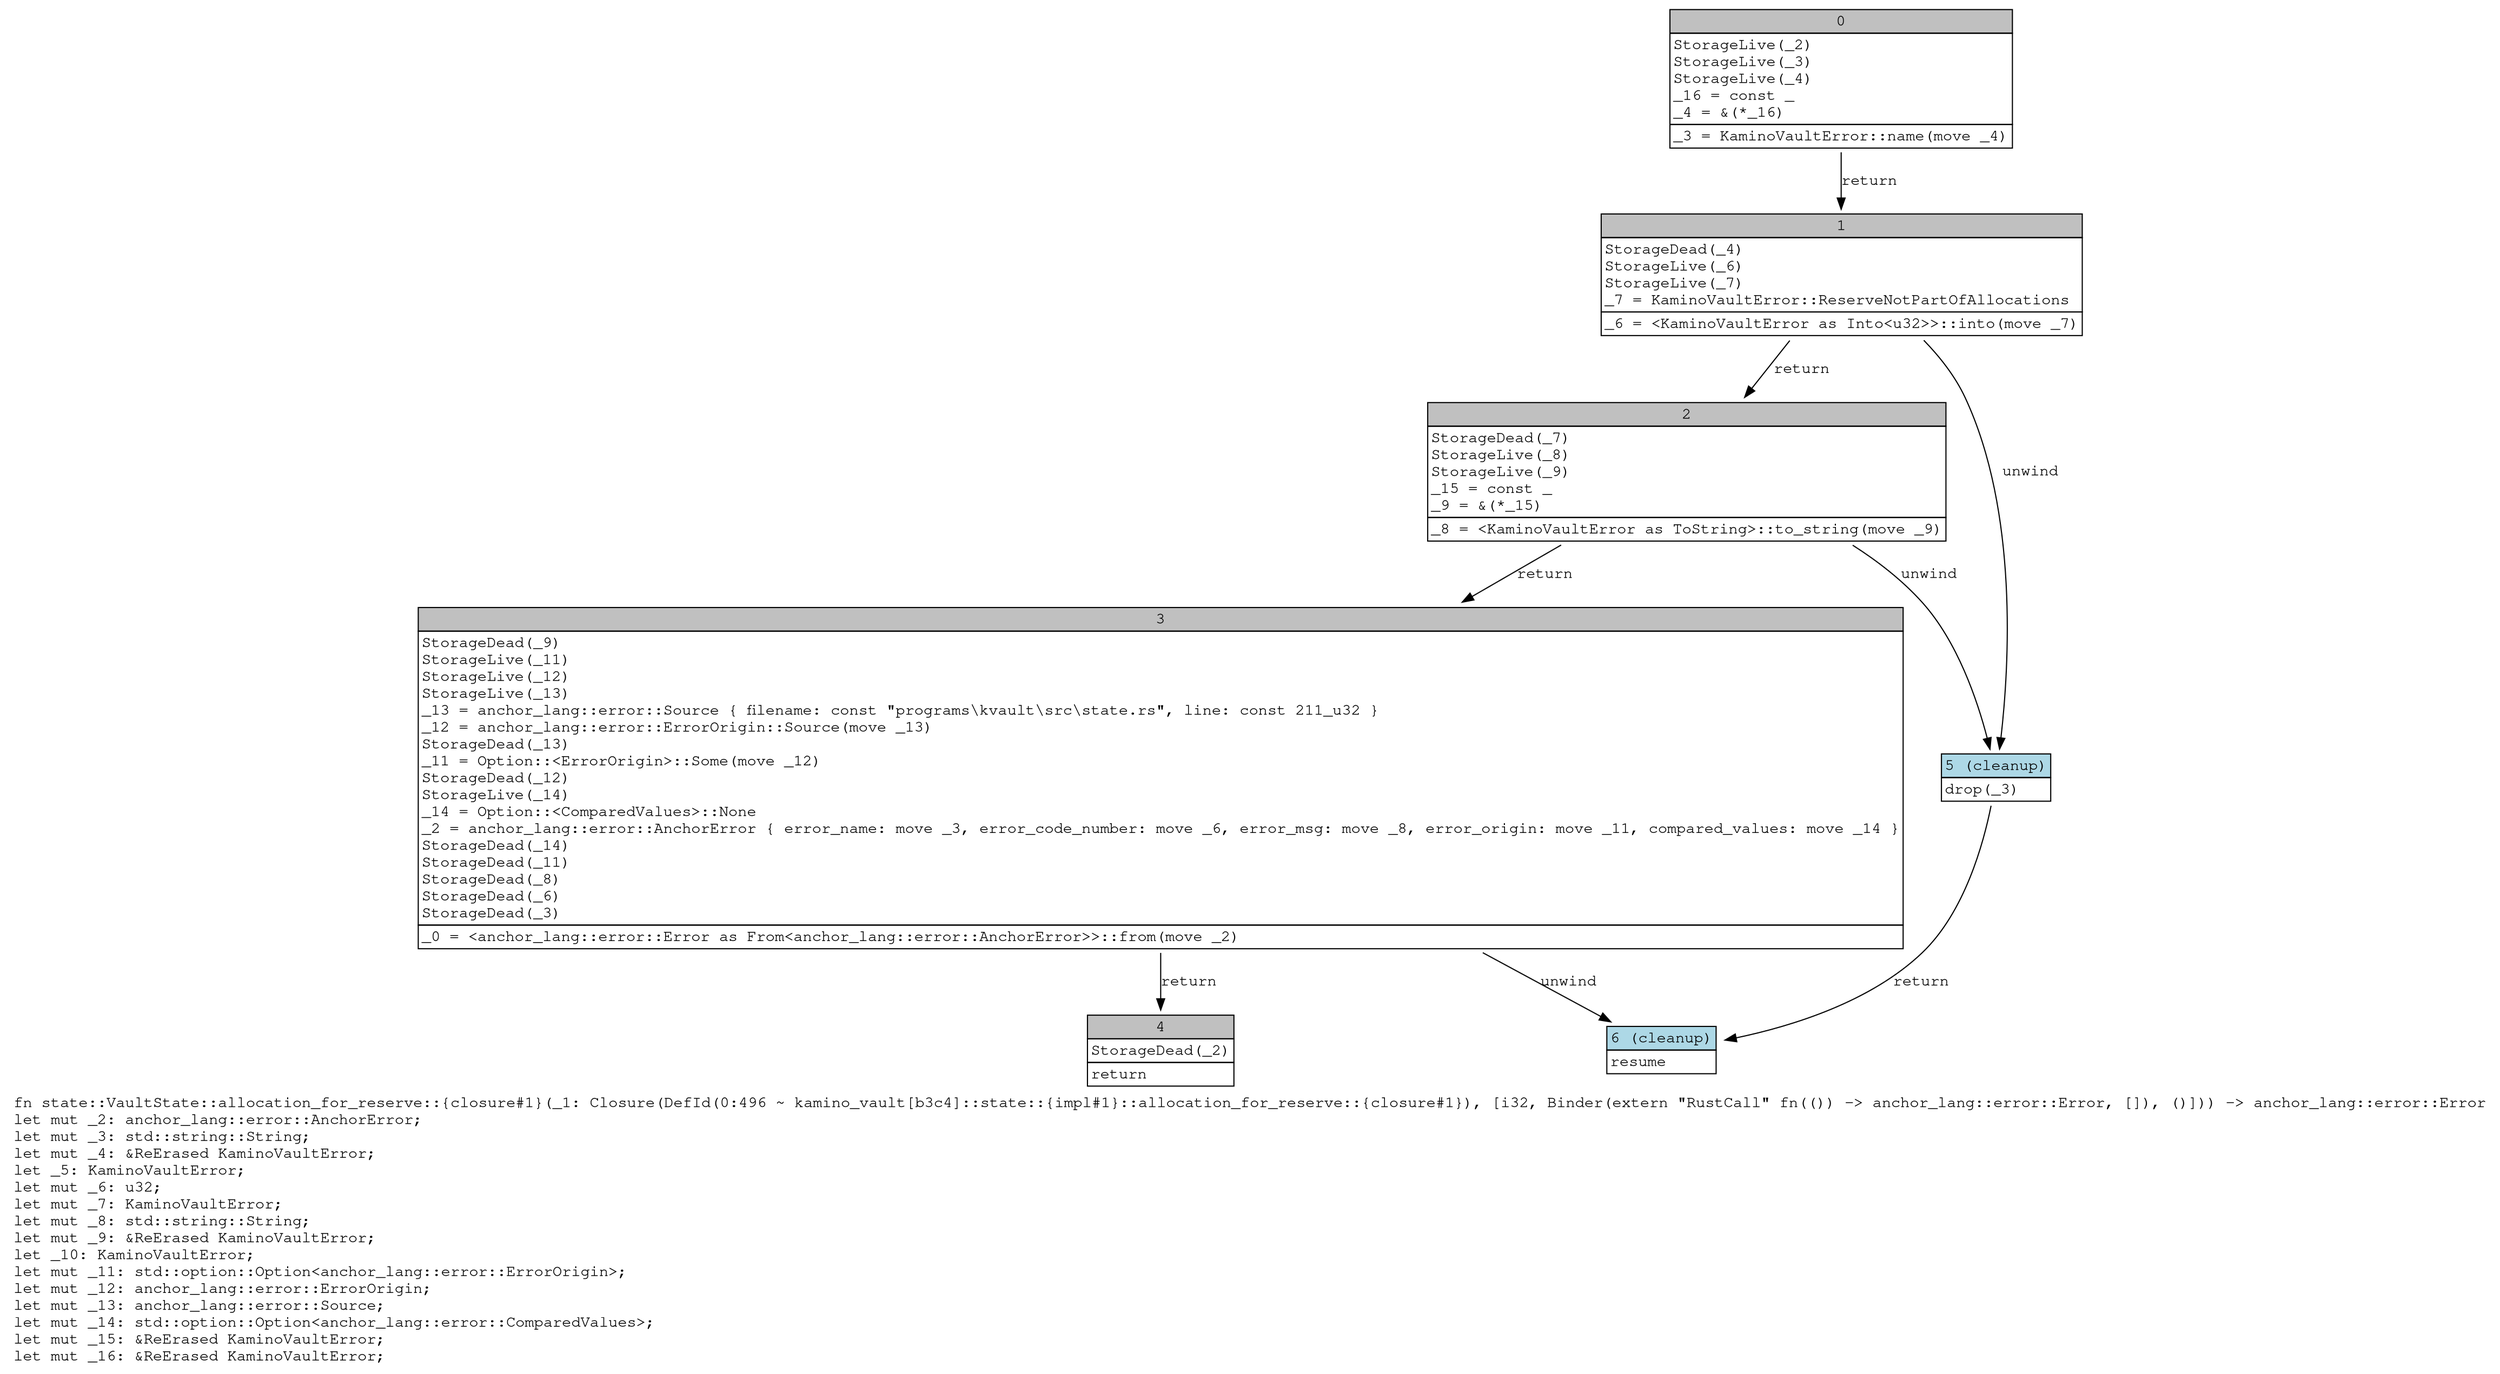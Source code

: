digraph Mir_0_496 {
    graph [fontname="Courier, monospace"];
    node [fontname="Courier, monospace"];
    edge [fontname="Courier, monospace"];
    label=<fn state::VaultState::allocation_for_reserve::{closure#1}(_1: Closure(DefId(0:496 ~ kamino_vault[b3c4]::state::{impl#1}::allocation_for_reserve::{closure#1}), [i32, Binder(extern &quot;RustCall&quot; fn(()) -&gt; anchor_lang::error::Error, []), ()])) -&gt; anchor_lang::error::Error<br align="left"/>let mut _2: anchor_lang::error::AnchorError;<br align="left"/>let mut _3: std::string::String;<br align="left"/>let mut _4: &amp;ReErased KaminoVaultError;<br align="left"/>let _5: KaminoVaultError;<br align="left"/>let mut _6: u32;<br align="left"/>let mut _7: KaminoVaultError;<br align="left"/>let mut _8: std::string::String;<br align="left"/>let mut _9: &amp;ReErased KaminoVaultError;<br align="left"/>let _10: KaminoVaultError;<br align="left"/>let mut _11: std::option::Option&lt;anchor_lang::error::ErrorOrigin&gt;;<br align="left"/>let mut _12: anchor_lang::error::ErrorOrigin;<br align="left"/>let mut _13: anchor_lang::error::Source;<br align="left"/>let mut _14: std::option::Option&lt;anchor_lang::error::ComparedValues&gt;;<br align="left"/>let mut _15: &amp;ReErased KaminoVaultError;<br align="left"/>let mut _16: &amp;ReErased KaminoVaultError;<br align="left"/>>;
    bb0__0_496 [shape="none", label=<<table border="0" cellborder="1" cellspacing="0"><tr><td bgcolor="gray" align="center" colspan="1">0</td></tr><tr><td align="left" balign="left">StorageLive(_2)<br/>StorageLive(_3)<br/>StorageLive(_4)<br/>_16 = const _<br/>_4 = &amp;(*_16)<br/></td></tr><tr><td align="left">_3 = KaminoVaultError::name(move _4)</td></tr></table>>];
    bb1__0_496 [shape="none", label=<<table border="0" cellborder="1" cellspacing="0"><tr><td bgcolor="gray" align="center" colspan="1">1</td></tr><tr><td align="left" balign="left">StorageDead(_4)<br/>StorageLive(_6)<br/>StorageLive(_7)<br/>_7 = KaminoVaultError::ReserveNotPartOfAllocations<br/></td></tr><tr><td align="left">_6 = &lt;KaminoVaultError as Into&lt;u32&gt;&gt;::into(move _7)</td></tr></table>>];
    bb2__0_496 [shape="none", label=<<table border="0" cellborder="1" cellspacing="0"><tr><td bgcolor="gray" align="center" colspan="1">2</td></tr><tr><td align="left" balign="left">StorageDead(_7)<br/>StorageLive(_8)<br/>StorageLive(_9)<br/>_15 = const _<br/>_9 = &amp;(*_15)<br/></td></tr><tr><td align="left">_8 = &lt;KaminoVaultError as ToString&gt;::to_string(move _9)</td></tr></table>>];
    bb3__0_496 [shape="none", label=<<table border="0" cellborder="1" cellspacing="0"><tr><td bgcolor="gray" align="center" colspan="1">3</td></tr><tr><td align="left" balign="left">StorageDead(_9)<br/>StorageLive(_11)<br/>StorageLive(_12)<br/>StorageLive(_13)<br/>_13 = anchor_lang::error::Source { filename: const &quot;programs\\kvault\\src\\state.rs&quot;, line: const 211_u32 }<br/>_12 = anchor_lang::error::ErrorOrigin::Source(move _13)<br/>StorageDead(_13)<br/>_11 = Option::&lt;ErrorOrigin&gt;::Some(move _12)<br/>StorageDead(_12)<br/>StorageLive(_14)<br/>_14 = Option::&lt;ComparedValues&gt;::None<br/>_2 = anchor_lang::error::AnchorError { error_name: move _3, error_code_number: move _6, error_msg: move _8, error_origin: move _11, compared_values: move _14 }<br/>StorageDead(_14)<br/>StorageDead(_11)<br/>StorageDead(_8)<br/>StorageDead(_6)<br/>StorageDead(_3)<br/></td></tr><tr><td align="left">_0 = &lt;anchor_lang::error::Error as From&lt;anchor_lang::error::AnchorError&gt;&gt;::from(move _2)</td></tr></table>>];
    bb4__0_496 [shape="none", label=<<table border="0" cellborder="1" cellspacing="0"><tr><td bgcolor="gray" align="center" colspan="1">4</td></tr><tr><td align="left" balign="left">StorageDead(_2)<br/></td></tr><tr><td align="left">return</td></tr></table>>];
    bb5__0_496 [shape="none", label=<<table border="0" cellborder="1" cellspacing="0"><tr><td bgcolor="lightblue" align="center" colspan="1">5 (cleanup)</td></tr><tr><td align="left">drop(_3)</td></tr></table>>];
    bb6__0_496 [shape="none", label=<<table border="0" cellborder="1" cellspacing="0"><tr><td bgcolor="lightblue" align="center" colspan="1">6 (cleanup)</td></tr><tr><td align="left">resume</td></tr></table>>];
    bb0__0_496 -> bb1__0_496 [label="return"];
    bb1__0_496 -> bb2__0_496 [label="return"];
    bb1__0_496 -> bb5__0_496 [label="unwind"];
    bb2__0_496 -> bb3__0_496 [label="return"];
    bb2__0_496 -> bb5__0_496 [label="unwind"];
    bb3__0_496 -> bb4__0_496 [label="return"];
    bb3__0_496 -> bb6__0_496 [label="unwind"];
    bb5__0_496 -> bb6__0_496 [label="return"];
}
